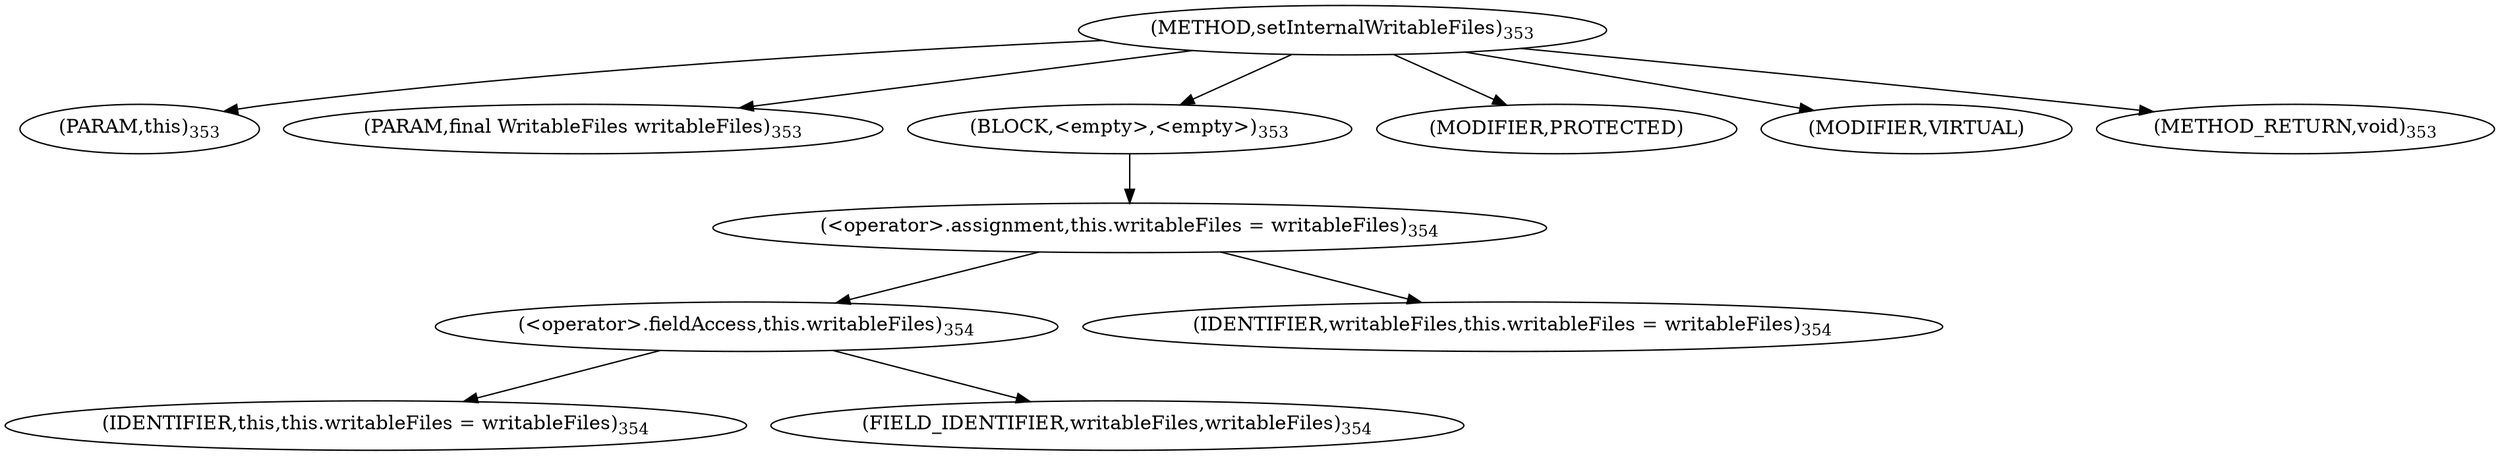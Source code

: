 digraph "setInternalWritableFiles" {  
"545" [label = <(METHOD,setInternalWritableFiles)<SUB>353</SUB>> ]
"61" [label = <(PARAM,this)<SUB>353</SUB>> ]
"546" [label = <(PARAM,final WritableFiles writableFiles)<SUB>353</SUB>> ]
"547" [label = <(BLOCK,&lt;empty&gt;,&lt;empty&gt;)<SUB>353</SUB>> ]
"548" [label = <(&lt;operator&gt;.assignment,this.writableFiles = writableFiles)<SUB>354</SUB>> ]
"549" [label = <(&lt;operator&gt;.fieldAccess,this.writableFiles)<SUB>354</SUB>> ]
"60" [label = <(IDENTIFIER,this,this.writableFiles = writableFiles)<SUB>354</SUB>> ]
"550" [label = <(FIELD_IDENTIFIER,writableFiles,writableFiles)<SUB>354</SUB>> ]
"551" [label = <(IDENTIFIER,writableFiles,this.writableFiles = writableFiles)<SUB>354</SUB>> ]
"552" [label = <(MODIFIER,PROTECTED)> ]
"553" [label = <(MODIFIER,VIRTUAL)> ]
"554" [label = <(METHOD_RETURN,void)<SUB>353</SUB>> ]
  "545" -> "61" 
  "545" -> "546" 
  "545" -> "547" 
  "545" -> "552" 
  "545" -> "553" 
  "545" -> "554" 
  "547" -> "548" 
  "548" -> "549" 
  "548" -> "551" 
  "549" -> "60" 
  "549" -> "550" 
}
